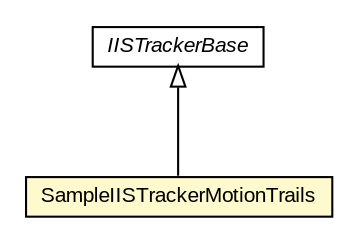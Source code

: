 #!/usr/local/bin/dot
#
# Class diagram 
# Generated by UMLGraph version R5_6-24-gf6e263 (http://www.umlgraph.org/)
#

digraph G {
	edge [fontname="arial",fontsize=10,labelfontname="arial",labelfontsize=10];
	node [fontname="arial",fontsize=10,shape=plaintext];
	nodesep=0.25;
	ranksep=0.5;
	// org.osmdroid.samplefragments.data.IISTrackerBase
	c226332 [label=<<table title="org.osmdroid.samplefragments.data.IISTrackerBase" border="0" cellborder="1" cellspacing="0" cellpadding="2" port="p" href="./IISTrackerBase.html">
		<tr><td><table border="0" cellspacing="0" cellpadding="1">
<tr><td align="center" balign="center"><font face="arial italic"> IISTrackerBase </font></td></tr>
		</table></td></tr>
		</table>>, URL="./IISTrackerBase.html", fontname="arial", fontcolor="black", fontsize=10.0];
	// org.osmdroid.samplefragments.data.SampleIISTrackerMotionTrails
	c226335 [label=<<table title="org.osmdroid.samplefragments.data.SampleIISTrackerMotionTrails" border="0" cellborder="1" cellspacing="0" cellpadding="2" port="p" bgcolor="lemonChiffon" href="./SampleIISTrackerMotionTrails.html">
		<tr><td><table border="0" cellspacing="0" cellpadding="1">
<tr><td align="center" balign="center"> SampleIISTrackerMotionTrails </td></tr>
		</table></td></tr>
		</table>>, URL="./SampleIISTrackerMotionTrails.html", fontname="arial", fontcolor="black", fontsize=10.0];
	//org.osmdroid.samplefragments.data.SampleIISTrackerMotionTrails extends org.osmdroid.samplefragments.data.IISTrackerBase
	c226332:p -> c226335:p [dir=back,arrowtail=empty];
}

